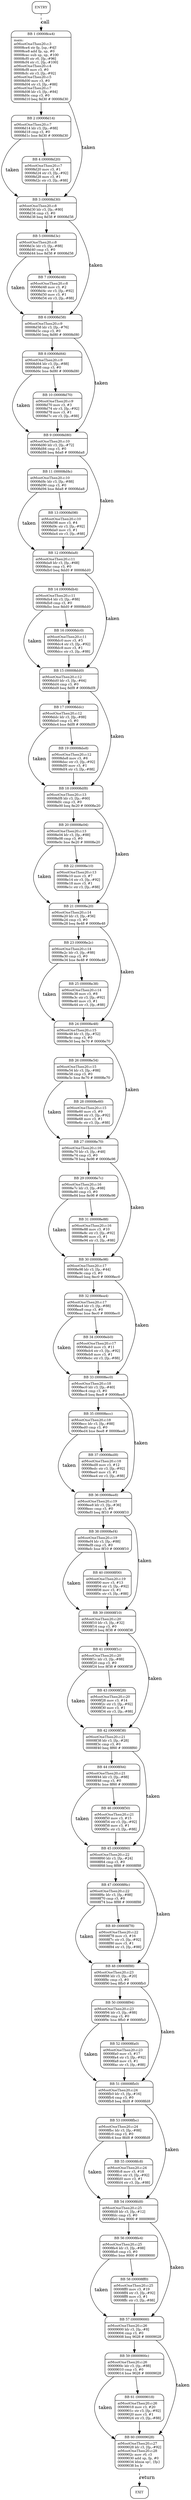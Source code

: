 digraph main{
node [shape=Mrecord, labeljust=l, fontsize=10];
	"0" [label="ENTRY"]
	"0" -> "1" [label="call", style=dashed, weight=2];
	"1" [label="{BB 1 (00008ce4) | main:\latMostOneThen20.c:3\l00008ce4    str fp, [sp,-#4]!\l00008ce8    add fp, sp, #0\l00008cec    sub sp, sp, #100\l00008cf0    str r0, [fp,-#96]\l00008cf4    str r1, [fp,-#100]\latMostOneThen20.c:4\l00008cf8    mov r3, #0\l00008cfc    str r3, [fp,-#92]\latMostOneThen20.c:5\l00008d00    mov r3, #0\l00008d04    str r3, [fp,-#88]\latMostOneThen20.c:7\l00008d08    ldr r3, [fp,-#84]\l00008d0c    cmp r3, #0\l00008d10    beq 8d30    # 00008d30\l }"]
	"1" -> "2" [weight=4];
	"1" -> "3" [label="taken", weight=3];
	"2" [label="{BB 2 (00008d14) | atMostOneThen20.c:7\l00008d14    ldr r3, [fp,-#88]\l00008d18    cmp r3, #0\l00008d1c    bne 8d30    # 00008d30\l }"]
	"2" -> "4" [weight=4];
	"2" -> "3" [label="taken", weight=3];
	"3" [label="{BB 3 (00008d30) | atMostOneThen20.c:8\l00008d30    ldr r3, [fp,-#80]\l00008d34    cmp r3, #0\l00008d38    beq 8d58    # 00008d58\l }"]
	"3" -> "5" [weight=4];
	"3" -> "6" [label="taken", weight=3];
	"4" [label="{BB 4 (00008d20) | atMostOneThen20.c:7\l00008d20    mov r3, #1\l00008d24    str r3, [fp,-#92]\l00008d28    mov r3, #1\l00008d2c    str r3, [fp,-#88]\l }"]
	"4" -> "3" [weight=4];
	"5" [label="{BB 5 (00008d3c) | atMostOneThen20.c:8\l00008d3c    ldr r3, [fp,-#88]\l00008d40    cmp r3, #0\l00008d44    bne 8d58    # 00008d58\l }"]
	"5" -> "7" [weight=4];
	"5" -> "6" [label="taken", weight=3];
	"6" [label="{BB 6 (00008d58) | atMostOneThen20.c:9\l00008d58    ldr r3, [fp,-#76]\l00008d5c    cmp r3, #0\l00008d60    beq 8d80    # 00008d80\l }"]
	"6" -> "8" [weight=4];
	"6" -> "9" [label="taken", weight=3];
	"7" [label="{BB 7 (00008d48) | atMostOneThen20.c:8\l00008d48    mov r3, #2\l00008d4c    str r3, [fp,-#92]\l00008d50    mov r3, #1\l00008d54    str r3, [fp,-#88]\l }"]
	"7" -> "6" [weight=4];
	"8" [label="{BB 8 (00008d64) | atMostOneThen20.c:9\l00008d64    ldr r3, [fp,-#88]\l00008d68    cmp r3, #0\l00008d6c    bne 8d80    # 00008d80\l }"]
	"8" -> "10" [weight=4];
	"8" -> "9" [label="taken", weight=3];
	"9" [label="{BB 9 (00008d80) | atMostOneThen20.c:10\l00008d80    ldr r3, [fp,-#72]\l00008d84    cmp r3, #0\l00008d88    beq 8da8    # 00008da8\l }"]
	"9" -> "11" [weight=4];
	"9" -> "12" [label="taken", weight=3];
	"10" [label="{BB 10 (00008d70) | atMostOneThen20.c:9\l00008d70    mov r3, #3\l00008d74    str r3, [fp,-#92]\l00008d78    mov r3, #1\l00008d7c    str r3, [fp,-#88]\l }"]
	"10" -> "9" [weight=4];
	"11" [label="{BB 11 (00008d8c) | atMostOneThen20.c:10\l00008d8c    ldr r3, [fp,-#88]\l00008d90    cmp r3, #0\l00008d94    bne 8da8    # 00008da8\l }"]
	"11" -> "13" [weight=4];
	"11" -> "12" [label="taken", weight=3];
	"12" [label="{BB 12 (00008da8) | atMostOneThen20.c:11\l00008da8    ldr r3, [fp,-#68]\l00008dac    cmp r3, #0\l00008db0    beq 8dd0    # 00008dd0\l }"]
	"12" -> "14" [weight=4];
	"12" -> "15" [label="taken", weight=3];
	"13" [label="{BB 13 (00008d98) | atMostOneThen20.c:10\l00008d98    mov r3, #4\l00008d9c    str r3, [fp,-#92]\l00008da0    mov r3, #1\l00008da4    str r3, [fp,-#88]\l }"]
	"13" -> "12" [weight=4];
	"14" [label="{BB 14 (00008db4) | atMostOneThen20.c:11\l00008db4    ldr r3, [fp,-#88]\l00008db8    cmp r3, #0\l00008dbc    bne 8dd0    # 00008dd0\l }"]
	"14" -> "16" [weight=4];
	"14" -> "15" [label="taken", weight=3];
	"15" [label="{BB 15 (00008dd0) | atMostOneThen20.c:12\l00008dd0    ldr r3, [fp,-#64]\l00008dd4    cmp r3, #0\l00008dd8    beq 8df8    # 00008df8\l }"]
	"15" -> "17" [weight=4];
	"15" -> "18" [label="taken", weight=3];
	"16" [label="{BB 16 (00008dc0) | atMostOneThen20.c:11\l00008dc0    mov r3, #5\l00008dc4    str r3, [fp,-#92]\l00008dc8    mov r3, #1\l00008dcc    str r3, [fp,-#88]\l }"]
	"16" -> "15" [weight=4];
	"17" [label="{BB 17 (00008ddc) | atMostOneThen20.c:12\l00008ddc    ldr r3, [fp,-#88]\l00008de0    cmp r3, #0\l00008de4    bne 8df8    # 00008df8\l }"]
	"17" -> "19" [weight=4];
	"17" -> "18" [label="taken", weight=3];
	"18" [label="{BB 18 (00008df8) | atMostOneThen20.c:13\l00008df8    ldr r3, [fp,-#60]\l00008dfc    cmp r3, #0\l00008e00    beq 8e20    # 00008e20\l }"]
	"18" -> "20" [weight=4];
	"18" -> "21" [label="taken", weight=3];
	"19" [label="{BB 19 (00008de8) | atMostOneThen20.c:12\l00008de8    mov r3, #6\l00008dec    str r3, [fp,-#92]\l00008df0    mov r3, #1\l00008df4    str r3, [fp,-#88]\l }"]
	"19" -> "18" [weight=4];
	"20" [label="{BB 20 (00008e04) | atMostOneThen20.c:13\l00008e04    ldr r3, [fp,-#88]\l00008e08    cmp r3, #0\l00008e0c    bne 8e20    # 00008e20\l }"]
	"20" -> "22" [weight=4];
	"20" -> "21" [label="taken", weight=3];
	"21" [label="{BB 21 (00008e20) | atMostOneThen20.c:14\l00008e20    ldr r3, [fp,-#56]\l00008e24    cmp r3, #0\l00008e28    beq 8e48    # 00008e48\l }"]
	"21" -> "23" [weight=4];
	"21" -> "24" [label="taken", weight=3];
	"22" [label="{BB 22 (00008e10) | atMostOneThen20.c:13\l00008e10    mov r3, #7\l00008e14    str r3, [fp,-#92]\l00008e18    mov r3, #1\l00008e1c    str r3, [fp,-#88]\l }"]
	"22" -> "21" [weight=4];
	"23" [label="{BB 23 (00008e2c) | atMostOneThen20.c:14\l00008e2c    ldr r3, [fp,-#88]\l00008e30    cmp r3, #0\l00008e34    bne 8e48    # 00008e48\l }"]
	"23" -> "25" [weight=4];
	"23" -> "24" [label="taken", weight=3];
	"24" [label="{BB 24 (00008e48) | atMostOneThen20.c:15\l00008e48    ldr r3, [fp,-#52]\l00008e4c    cmp r3, #0\l00008e50    beq 8e70    # 00008e70\l }"]
	"24" -> "26" [weight=4];
	"24" -> "27" [label="taken", weight=3];
	"25" [label="{BB 25 (00008e38) | atMostOneThen20.c:14\l00008e38    mov r3, #8\l00008e3c    str r3, [fp,-#92]\l00008e40    mov r3, #1\l00008e44    str r3, [fp,-#88]\l }"]
	"25" -> "24" [weight=4];
	"26" [label="{BB 26 (00008e54) | atMostOneThen20.c:15\l00008e54    ldr r3, [fp,-#88]\l00008e58    cmp r3, #0\l00008e5c    bne 8e70    # 00008e70\l }"]
	"26" -> "28" [weight=4];
	"26" -> "27" [label="taken", weight=3];
	"27" [label="{BB 27 (00008e70) | atMostOneThen20.c:16\l00008e70    ldr r3, [fp,-#48]\l00008e74    cmp r3, #0\l00008e78    beq 8e98    # 00008e98\l }"]
	"27" -> "29" [weight=4];
	"27" -> "30" [label="taken", weight=3];
	"28" [label="{BB 28 (00008e60) | atMostOneThen20.c:15\l00008e60    mov r3, #9\l00008e64    str r3, [fp,-#92]\l00008e68    mov r3, #1\l00008e6c    str r3, [fp,-#88]\l }"]
	"28" -> "27" [weight=4];
	"29" [label="{BB 29 (00008e7c) | atMostOneThen20.c:16\l00008e7c    ldr r3, [fp,-#88]\l00008e80    cmp r3, #0\l00008e84    bne 8e98    # 00008e98\l }"]
	"29" -> "31" [weight=4];
	"29" -> "30" [label="taken", weight=3];
	"30" [label="{BB 30 (00008e98) | atMostOneThen20.c:17\l00008e98    ldr r3, [fp,-#44]\l00008e9c    cmp r3, #0\l00008ea0    beq 8ec0    # 00008ec0\l }"]
	"30" -> "32" [weight=4];
	"30" -> "33" [label="taken", weight=3];
	"31" [label="{BB 31 (00008e88) | atMostOneThen20.c:16\l00008e88    mov r3, #10\l00008e8c    str r3, [fp,-#92]\l00008e90    mov r3, #1\l00008e94    str r3, [fp,-#88]\l }"]
	"31" -> "30" [weight=4];
	"32" [label="{BB 32 (00008ea4) | atMostOneThen20.c:17\l00008ea4    ldr r3, [fp,-#88]\l00008ea8    cmp r3, #0\l00008eac    bne 8ec0    # 00008ec0\l }"]
	"32" -> "34" [weight=4];
	"32" -> "33" [label="taken", weight=3];
	"33" [label="{BB 33 (00008ec0) | atMostOneThen20.c:18\l00008ec0    ldr r3, [fp,-#40]\l00008ec4    cmp r3, #0\l00008ec8    beq 8ee8    # 00008ee8\l }"]
	"33" -> "35" [weight=4];
	"33" -> "36" [label="taken", weight=3];
	"34" [label="{BB 34 (00008eb0) | atMostOneThen20.c:17\l00008eb0    mov r3, #11\l00008eb4    str r3, [fp,-#92]\l00008eb8    mov r3, #1\l00008ebc    str r3, [fp,-#88]\l }"]
	"34" -> "33" [weight=4];
	"35" [label="{BB 35 (00008ecc) | atMostOneThen20.c:18\l00008ecc    ldr r3, [fp,-#88]\l00008ed0    cmp r3, #0\l00008ed4    bne 8ee8    # 00008ee8\l }"]
	"35" -> "37" [weight=4];
	"35" -> "36" [label="taken", weight=3];
	"36" [label="{BB 36 (00008ee8) | atMostOneThen20.c:19\l00008ee8    ldr r3, [fp,-#36]\l00008eec    cmp r3, #0\l00008ef0    beq 8f10    # 00008f10\l }"]
	"36" -> "38" [weight=4];
	"36" -> "39" [label="taken", weight=3];
	"37" [label="{BB 37 (00008ed8) | atMostOneThen20.c:18\l00008ed8    mov r3, #12\l00008edc    str r3, [fp,-#92]\l00008ee0    mov r3, #1\l00008ee4    str r3, [fp,-#88]\l }"]
	"37" -> "36" [weight=4];
	"38" [label="{BB 38 (00008ef4) | atMostOneThen20.c:19\l00008ef4    ldr r3, [fp,-#88]\l00008ef8    cmp r3, #0\l00008efc    bne 8f10    # 00008f10\l }"]
	"38" -> "40" [weight=4];
	"38" -> "39" [label="taken", weight=3];
	"39" [label="{BB 39 (00008f10) | atMostOneThen20.c:20\l00008f10    ldr r3, [fp,-#32]\l00008f14    cmp r3, #0\l00008f18    beq 8f38    # 00008f38\l }"]
	"39" -> "41" [weight=4];
	"39" -> "42" [label="taken", weight=3];
	"40" [label="{BB 40 (00008f00) | atMostOneThen20.c:19\l00008f00    mov r3, #13\l00008f04    str r3, [fp,-#92]\l00008f08    mov r3, #1\l00008f0c    str r3, [fp,-#88]\l }"]
	"40" -> "39" [weight=4];
	"41" [label="{BB 41 (00008f1c) | atMostOneThen20.c:20\l00008f1c    ldr r3, [fp,-#88]\l00008f20    cmp r3, #0\l00008f24    bne 8f38    # 00008f38\l }"]
	"41" -> "43" [weight=4];
	"41" -> "42" [label="taken", weight=3];
	"42" [label="{BB 42 (00008f38) | atMostOneThen20.c:21\l00008f38    ldr r3, [fp,-#28]\l00008f3c    cmp r3, #0\l00008f40    beq 8f60    # 00008f60\l }"]
	"42" -> "44" [weight=4];
	"42" -> "45" [label="taken", weight=3];
	"43" [label="{BB 43 (00008f28) | atMostOneThen20.c:20\l00008f28    mov r3, #14\l00008f2c    str r3, [fp,-#92]\l00008f30    mov r3, #1\l00008f34    str r3, [fp,-#88]\l }"]
	"43" -> "42" [weight=4];
	"44" [label="{BB 44 (00008f44) | atMostOneThen20.c:21\l00008f44    ldr r3, [fp,-#88]\l00008f48    cmp r3, #0\l00008f4c    bne 8f60    # 00008f60\l }"]
	"44" -> "46" [weight=4];
	"44" -> "45" [label="taken", weight=3];
	"45" [label="{BB 45 (00008f60) | atMostOneThen20.c:22\l00008f60    ldr r3, [fp,-#24]\l00008f64    cmp r3, #0\l00008f68    beq 8f88    # 00008f88\l }"]
	"45" -> "47" [weight=4];
	"45" -> "48" [label="taken", weight=3];
	"46" [label="{BB 46 (00008f50) | atMostOneThen20.c:21\l00008f50    mov r3, #15\l00008f54    str r3, [fp,-#92]\l00008f58    mov r3, #1\l00008f5c    str r3, [fp,-#88]\l }"]
	"46" -> "45" [weight=4];
	"47" [label="{BB 47 (00008f6c) | atMostOneThen20.c:22\l00008f6c    ldr r3, [fp,-#88]\l00008f70    cmp r3, #0\l00008f74    bne 8f88    # 00008f88\l }"]
	"47" -> "49" [weight=4];
	"47" -> "48" [label="taken", weight=3];
	"48" [label="{BB 48 (00008f88) | atMostOneThen20.c:23\l00008f88    ldr r3, [fp,-#20]\l00008f8c    cmp r3, #0\l00008f90    beq 8fb0    # 00008fb0\l }"]
	"48" -> "50" [weight=4];
	"48" -> "51" [label="taken", weight=3];
	"49" [label="{BB 49 (00008f78) | atMostOneThen20.c:22\l00008f78    mov r3, #16\l00008f7c    str r3, [fp,-#92]\l00008f80    mov r3, #1\l00008f84    str r3, [fp,-#88]\l }"]
	"49" -> "48" [weight=4];
	"50" [label="{BB 50 (00008f94) | atMostOneThen20.c:23\l00008f94    ldr r3, [fp,-#88]\l00008f98    cmp r3, #0\l00008f9c    bne 8fb0    # 00008fb0\l }"]
	"50" -> "52" [weight=4];
	"50" -> "51" [label="taken", weight=3];
	"51" [label="{BB 51 (00008fb0) | atMostOneThen20.c:24\l00008fb0    ldr r3, [fp,-#16]\l00008fb4    cmp r3, #0\l00008fb8    beq 8fd8    # 00008fd8\l }"]
	"51" -> "53" [weight=4];
	"51" -> "54" [label="taken", weight=3];
	"52" [label="{BB 52 (00008fa0) | atMostOneThen20.c:23\l00008fa0    mov r3, #17\l00008fa4    str r3, [fp,-#92]\l00008fa8    mov r3, #1\l00008fac    str r3, [fp,-#88]\l }"]
	"52" -> "51" [weight=4];
	"53" [label="{BB 53 (00008fbc) | atMostOneThen20.c:24\l00008fbc    ldr r3, [fp,-#88]\l00008fc0    cmp r3, #0\l00008fc4    bne 8fd8    # 00008fd8\l }"]
	"53" -> "55" [weight=4];
	"53" -> "54" [label="taken", weight=3];
	"54" [label="{BB 54 (00008fd8) | atMostOneThen20.c:25\l00008fd8    ldr r3, [fp,-#12]\l00008fdc    cmp r3, #0\l00008fe0    beq 9000    # 00009000\l }"]
	"54" -> "56" [weight=4];
	"54" -> "57" [label="taken", weight=3];
	"55" [label="{BB 55 (00008fc8) | atMostOneThen20.c:24\l00008fc8    mov r3, #18\l00008fcc    str r3, [fp,-#92]\l00008fd0    mov r3, #1\l00008fd4    str r3, [fp,-#88]\l }"]
	"55" -> "54" [weight=4];
	"56" [label="{BB 56 (00008fe4) | atMostOneThen20.c:25\l00008fe4    ldr r3, [fp,-#88]\l00008fe8    cmp r3, #0\l00008fec    bne 9000    # 00009000\l }"]
	"56" -> "58" [weight=4];
	"56" -> "57" [label="taken", weight=3];
	"57" [label="{BB 57 (00009000) | atMostOneThen20.c:26\l00009000    ldr r3, [fp,-#8]\l00009004    cmp r3, #0\l00009008    beq 9028    # 00009028\l }"]
	"57" -> "59" [weight=4];
	"57" -> "60" [label="taken", weight=3];
	"58" [label="{BB 58 (00008ff0) | atMostOneThen20.c:25\l00008ff0    mov r3, #19\l00008ff4    str r3, [fp,-#92]\l00008ff8    mov r3, #1\l00008ffc    str r3, [fp,-#88]\l }"]
	"58" -> "57" [weight=4];
	"59" [label="{BB 59 (0000900c) | atMostOneThen20.c:26\l0000900c    ldr r3, [fp,-#88]\l00009010    cmp r3, #0\l00009014    bne 9028    # 00009028\l }"]
	"59" -> "61" [weight=4];
	"59" -> "60" [label="taken", weight=3];
	"60" [label="{BB 60 (00009028) | atMostOneThen20.c:27\l00009028    ldr r3, [fp,-#92]\latMostOneThen20.c:28\l0000902c    mov r0, r3\l00009030    add sp, fp, #0\l00009034    ldmia sp!, \{fp\}\l00009038    bx lr\l }"]
	"60" -> "62" [label="return", style=dashed, weight=2];
	"61" [label="{BB 61 (00009018) | atMostOneThen20.c:26\l00009018    mov r3, #20\l0000901c    str r3, [fp,-#92]\l00009020    mov r3, #1\l00009024    str r3, [fp,-#88]\l }"]
	"61" -> "60" [weight=4];
	"62" [label="EXIT"]
}
